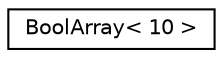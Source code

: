 digraph "Graphical Class Hierarchy"
{
 // LATEX_PDF_SIZE
  edge [fontname="Helvetica",fontsize="10",labelfontname="Helvetica",labelfontsize="10"];
  node [fontname="Helvetica",fontsize="10",shape=record];
  rankdir="LR";
  Node0 [label="BoolArray\< 10 \>",height=0.2,width=0.4,color="black", fillcolor="white", style="filled",URL="$class_swig_1_1_bool_array.html",tooltip=" "];
}
